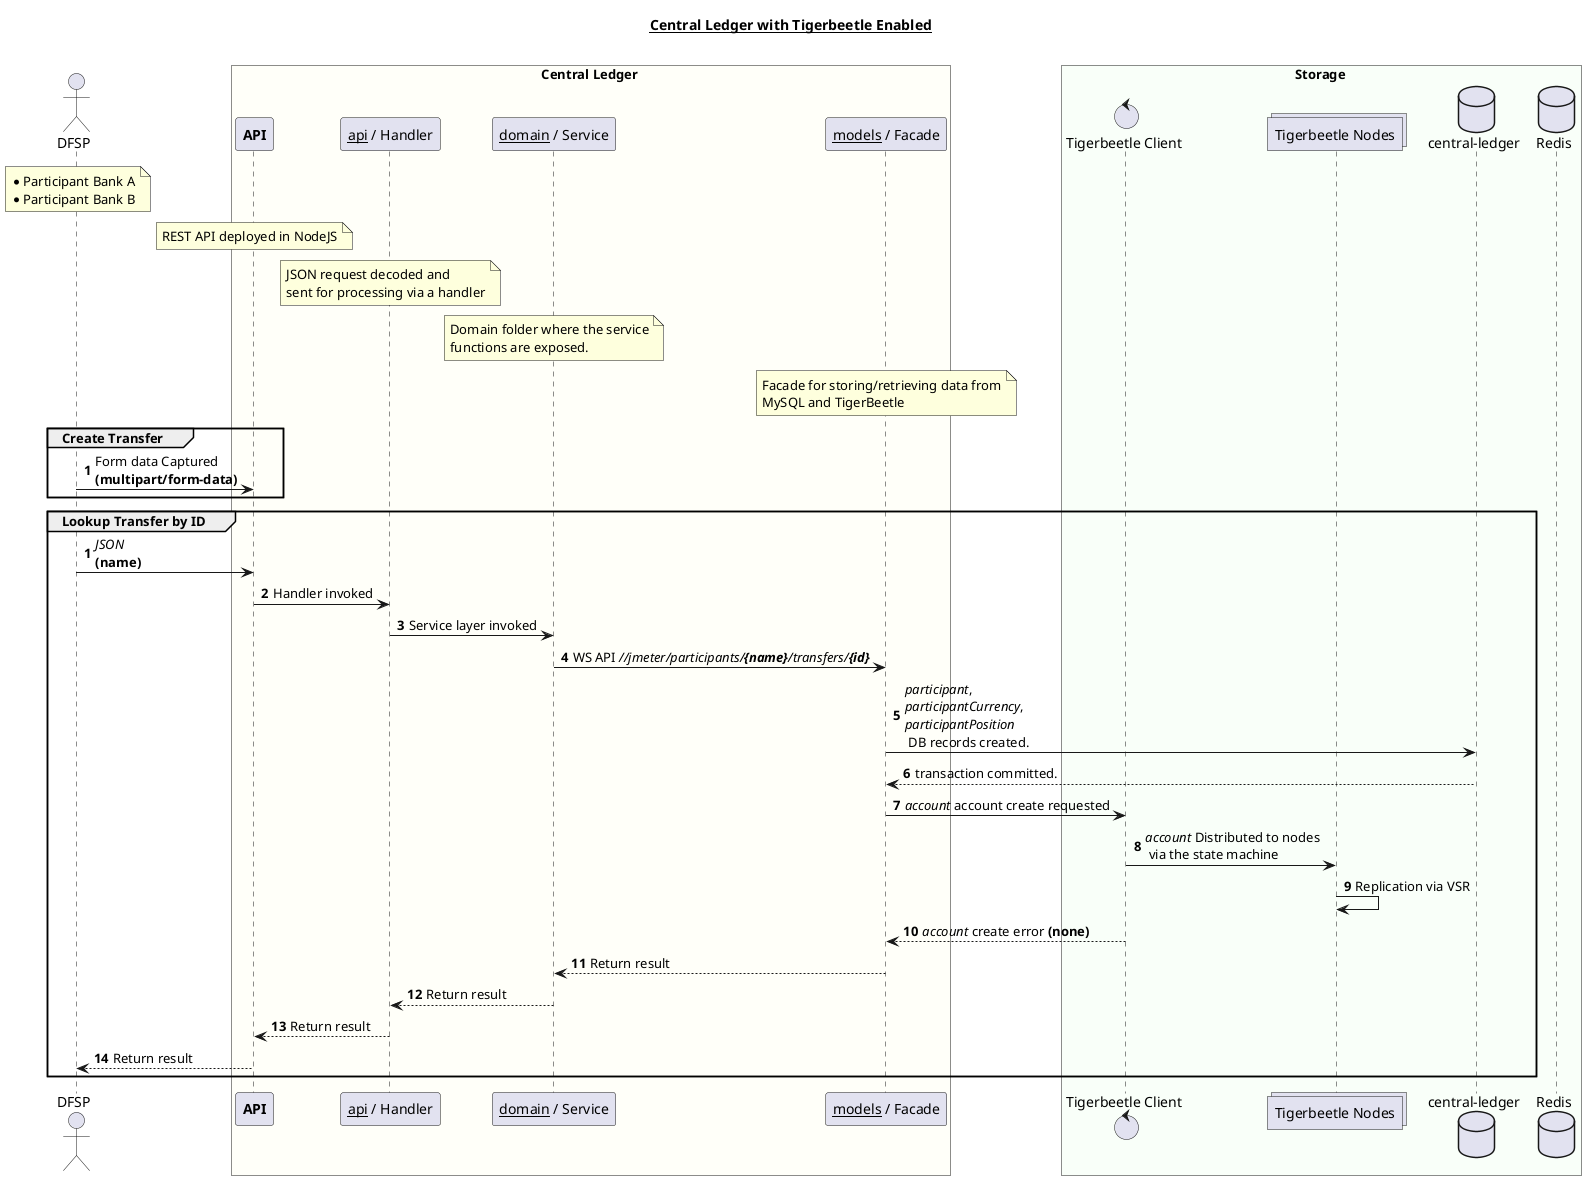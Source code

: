 @startuml
title "__**Central Ledger with Tigerbeetle Enabled**__\n"

actor "DFSP" as dfsp
note over dfsp
    * Participant Bank A
    * Participant Bank B
end note

box Central Ledger #FFFFF9
    participant "**API**" as cl_api
    participant "__api__ / Handler" as cl_handler
    participant "__domain__ / Service" as cl_domain
    participant "__models__ / Facade" as cl_facade

    note over cl_api
        REST API deployed in NodeJS
    end note

    note over cl_handler
        JSON request decoded and
        sent for processing via a handler
    end note

    note over cl_domain
        Domain folder where the service
        functions are exposed.
    end note

    note over cl_facade
        Facade for storing/retrieving data from
        MySQL and TigerBeetle
    end note
end box

box Storage #F9FFF9
	control "Tigerbeetle Client" as tb_client
	collections "Tigerbeetle Nodes" as tb_nodes
	database "central-ledger" as cl_db
	database "Redis" as redis_cache
end box

autonumber
group Create Transfer
    dfsp -> cl_api : Form data Captured\n**(multipart/form-data)**
end

autonumber
group Lookup Transfer by ID
    dfsp -> cl_api : //JSON// \n**(name)**
    cl_api -> cl_handler : Handler invoked
    cl_handler -> cl_domain : Service layer invoked
    cl_domain -> cl_facade : WS API ////jmeter/participants/**{name}**/transfers/**{id}**//
    cl_facade -> cl_db : //participant//, \n//participantCurrency//, \n//participantPosition// \n DB records created.
    cl_db --> cl_facade : transaction committed.
    cl_facade -> tb_client : //account// account create requested
    tb_client -> tb_nodes : //account// Distributed to nodes\n via the state machine
    tb_nodes -> tb_nodes : Replication via VSR
    tb_client --> cl_facade : //account// create error **(none)**
    cl_facade --> cl_domain : Return result
    cl_domain --> cl_handler : Return result
    cl_handler --> cl_api : Return result
    cl_api --> dfsp : Return result
end

@enduml
